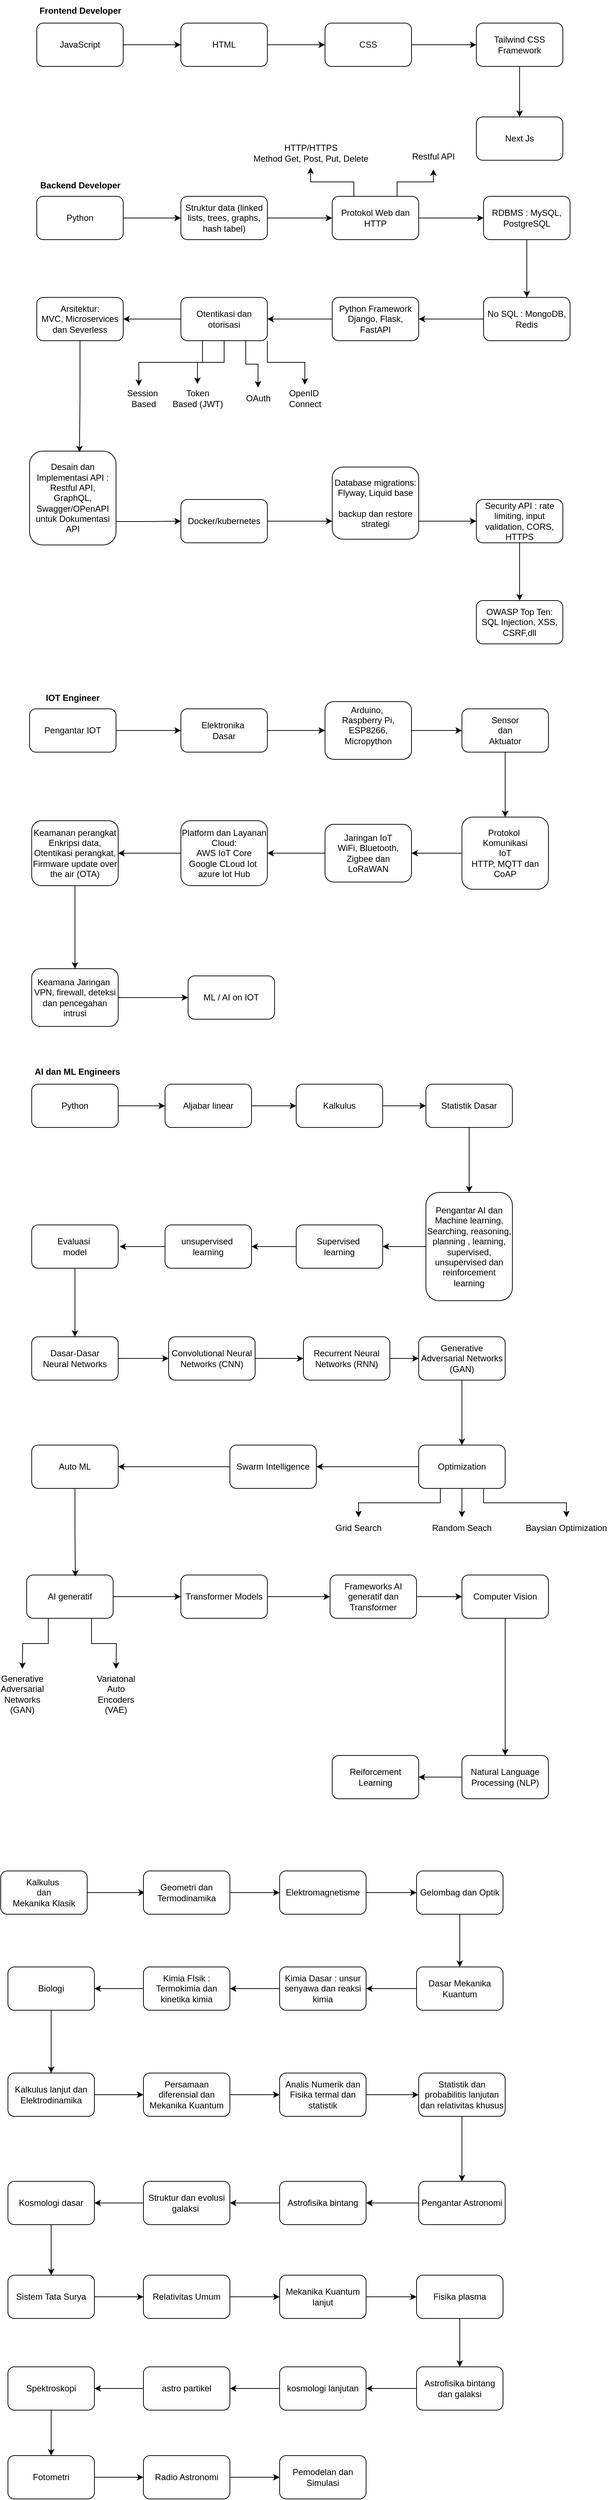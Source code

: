 <mxfile version="24.5.5" type="github">
  <diagram name="Halaman-1" id="5yhhbMqd3RVReaOzjLoG">
    <mxGraphModel dx="1050" dy="605" grid="1" gridSize="10" guides="1" tooltips="1" connect="1" arrows="1" fold="1" page="1" pageScale="1" pageWidth="827" pageHeight="1169" math="0" shadow="0">
      <root>
        <mxCell id="0" />
        <mxCell id="1" parent="0" />
        <mxCell id="Q3ETUlJFQw3He_QPAttz-3" style="edgeStyle=orthogonalEdgeStyle;rounded=0;orthogonalLoop=1;jettySize=auto;html=1;exitX=1;exitY=0.5;exitDx=0;exitDy=0;entryX=0;entryY=0.5;entryDx=0;entryDy=0;" edge="1" parent="1" source="Q3ETUlJFQw3He_QPAttz-1" target="Q3ETUlJFQw3He_QPAttz-2">
          <mxGeometry relative="1" as="geometry" />
        </mxCell>
        <mxCell id="Q3ETUlJFQw3He_QPAttz-1" value="JavaScript" style="rounded=1;whiteSpace=wrap;html=1;" vertex="1" parent="1">
          <mxGeometry x="70" y="200" width="120" height="60" as="geometry" />
        </mxCell>
        <mxCell id="Q3ETUlJFQw3He_QPAttz-5" style="edgeStyle=orthogonalEdgeStyle;rounded=0;orthogonalLoop=1;jettySize=auto;html=1;exitX=1;exitY=0.5;exitDx=0;exitDy=0;entryX=0;entryY=0.5;entryDx=0;entryDy=0;" edge="1" parent="1" source="Q3ETUlJFQw3He_QPAttz-2" target="Q3ETUlJFQw3He_QPAttz-4">
          <mxGeometry relative="1" as="geometry" />
        </mxCell>
        <mxCell id="Q3ETUlJFQw3He_QPAttz-2" value="HTML" style="rounded=1;whiteSpace=wrap;html=1;" vertex="1" parent="1">
          <mxGeometry x="270" y="200" width="120" height="60" as="geometry" />
        </mxCell>
        <mxCell id="Q3ETUlJFQw3He_QPAttz-7" style="edgeStyle=orthogonalEdgeStyle;rounded=0;orthogonalLoop=1;jettySize=auto;html=1;exitX=1;exitY=0.5;exitDx=0;exitDy=0;entryX=0;entryY=0.5;entryDx=0;entryDy=0;" edge="1" parent="1" source="Q3ETUlJFQw3He_QPAttz-4" target="Q3ETUlJFQw3He_QPAttz-6">
          <mxGeometry relative="1" as="geometry" />
        </mxCell>
        <mxCell id="Q3ETUlJFQw3He_QPAttz-4" value="CSS" style="rounded=1;whiteSpace=wrap;html=1;" vertex="1" parent="1">
          <mxGeometry x="470" y="200" width="120" height="60" as="geometry" />
        </mxCell>
        <mxCell id="Q3ETUlJFQw3He_QPAttz-9" style="edgeStyle=orthogonalEdgeStyle;rounded=0;orthogonalLoop=1;jettySize=auto;html=1;exitX=0.5;exitY=1;exitDx=0;exitDy=0;entryX=0.5;entryY=0;entryDx=0;entryDy=0;" edge="1" parent="1" source="Q3ETUlJFQw3He_QPAttz-6" target="Q3ETUlJFQw3He_QPAttz-8">
          <mxGeometry relative="1" as="geometry" />
        </mxCell>
        <mxCell id="Q3ETUlJFQw3He_QPAttz-6" value="Tailwind CSS Framework" style="rounded=1;whiteSpace=wrap;html=1;" vertex="1" parent="1">
          <mxGeometry x="680" y="200" width="120" height="60" as="geometry" />
        </mxCell>
        <mxCell id="Q3ETUlJFQw3He_QPAttz-8" value="Next Js" style="rounded=1;whiteSpace=wrap;html=1;" vertex="1" parent="1">
          <mxGeometry x="680" y="330" width="120" height="60" as="geometry" />
        </mxCell>
        <mxCell id="Q3ETUlJFQw3He_QPAttz-10" value="&lt;b&gt;Frontend Developer&lt;/b&gt;" style="text;html=1;align=center;verticalAlign=middle;resizable=0;points=[];autosize=1;strokeColor=none;fillColor=none;" vertex="1" parent="1">
          <mxGeometry x="60" y="168" width="140" height="30" as="geometry" />
        </mxCell>
        <mxCell id="Q3ETUlJFQw3He_QPAttz-13" style="edgeStyle=orthogonalEdgeStyle;rounded=0;orthogonalLoop=1;jettySize=auto;html=1;exitX=1;exitY=0.5;exitDx=0;exitDy=0;entryX=0;entryY=0.5;entryDx=0;entryDy=0;" edge="1" parent="1" source="Q3ETUlJFQw3He_QPAttz-11" target="Q3ETUlJFQw3He_QPAttz-12">
          <mxGeometry relative="1" as="geometry" />
        </mxCell>
        <mxCell id="Q3ETUlJFQw3He_QPAttz-11" value="Python" style="rounded=1;whiteSpace=wrap;html=1;" vertex="1" parent="1">
          <mxGeometry x="70" y="440" width="120" height="60" as="geometry" />
        </mxCell>
        <mxCell id="Q3ETUlJFQw3He_QPAttz-15" style="edgeStyle=orthogonalEdgeStyle;rounded=0;orthogonalLoop=1;jettySize=auto;html=1;exitX=1;exitY=0.5;exitDx=0;exitDy=0;entryX=0;entryY=0.5;entryDx=0;entryDy=0;" edge="1" parent="1" source="Q3ETUlJFQw3He_QPAttz-12" target="Q3ETUlJFQw3He_QPAttz-14">
          <mxGeometry relative="1" as="geometry" />
        </mxCell>
        <mxCell id="Q3ETUlJFQw3He_QPAttz-12" value="Struktur data (linked lists, trees, graphs, hash tabel)" style="rounded=1;whiteSpace=wrap;html=1;" vertex="1" parent="1">
          <mxGeometry x="270" y="440" width="120" height="60" as="geometry" />
        </mxCell>
        <mxCell id="Q3ETUlJFQw3He_QPAttz-18" style="edgeStyle=orthogonalEdgeStyle;rounded=0;orthogonalLoop=1;jettySize=auto;html=1;exitX=0.25;exitY=0;exitDx=0;exitDy=0;" edge="1" parent="1" source="Q3ETUlJFQw3He_QPAttz-14" target="Q3ETUlJFQw3He_QPAttz-16">
          <mxGeometry relative="1" as="geometry" />
        </mxCell>
        <mxCell id="Q3ETUlJFQw3He_QPAttz-21" style="edgeStyle=orthogonalEdgeStyle;rounded=0;orthogonalLoop=1;jettySize=auto;html=1;exitX=1;exitY=0.5;exitDx=0;exitDy=0;entryX=0;entryY=0.5;entryDx=0;entryDy=0;" edge="1" parent="1" source="Q3ETUlJFQw3He_QPAttz-14" target="Q3ETUlJFQw3He_QPAttz-20">
          <mxGeometry relative="1" as="geometry" />
        </mxCell>
        <mxCell id="Q3ETUlJFQw3He_QPAttz-14" value="Protokol Web dan HTTP" style="rounded=1;whiteSpace=wrap;html=1;" vertex="1" parent="1">
          <mxGeometry x="480" y="440" width="120" height="60" as="geometry" />
        </mxCell>
        <mxCell id="Q3ETUlJFQw3He_QPAttz-16" value="HTTP/HTTPS&lt;div&gt;Method Get, Post, Put, Delete&lt;/div&gt;" style="text;html=1;align=center;verticalAlign=middle;resizable=0;points=[];autosize=1;strokeColor=none;fillColor=none;" vertex="1" parent="1">
          <mxGeometry x="360" y="360" width="180" height="40" as="geometry" />
        </mxCell>
        <mxCell id="Q3ETUlJFQw3He_QPAttz-17" value="Restful API" style="text;html=1;align=center;verticalAlign=middle;resizable=0;points=[];autosize=1;strokeColor=none;fillColor=none;" vertex="1" parent="1">
          <mxGeometry x="580" y="370" width="80" height="30" as="geometry" />
        </mxCell>
        <mxCell id="Q3ETUlJFQw3He_QPAttz-19" style="edgeStyle=orthogonalEdgeStyle;rounded=0;orthogonalLoop=1;jettySize=auto;html=1;exitX=0.75;exitY=0;exitDx=0;exitDy=0;entryX=0.505;entryY=1.087;entryDx=0;entryDy=0;entryPerimeter=0;" edge="1" parent="1" source="Q3ETUlJFQw3He_QPAttz-14" target="Q3ETUlJFQw3He_QPAttz-17">
          <mxGeometry relative="1" as="geometry" />
        </mxCell>
        <mxCell id="Q3ETUlJFQw3He_QPAttz-23" style="edgeStyle=orthogonalEdgeStyle;rounded=0;orthogonalLoop=1;jettySize=auto;html=1;exitX=0.5;exitY=1;exitDx=0;exitDy=0;entryX=0.5;entryY=0;entryDx=0;entryDy=0;" edge="1" parent="1" source="Q3ETUlJFQw3He_QPAttz-20" target="Q3ETUlJFQw3He_QPAttz-22">
          <mxGeometry relative="1" as="geometry" />
        </mxCell>
        <mxCell id="Q3ETUlJFQw3He_QPAttz-20" value="RDBMS : MySQL,&lt;div&gt;PostgreSQL&lt;/div&gt;" style="rounded=1;whiteSpace=wrap;html=1;" vertex="1" parent="1">
          <mxGeometry x="690" y="440" width="120" height="60" as="geometry" />
        </mxCell>
        <mxCell id="Q3ETUlJFQw3He_QPAttz-25" style="edgeStyle=orthogonalEdgeStyle;rounded=0;orthogonalLoop=1;jettySize=auto;html=1;exitX=0;exitY=0.5;exitDx=0;exitDy=0;entryX=1;entryY=0.5;entryDx=0;entryDy=0;" edge="1" parent="1" source="Q3ETUlJFQw3He_QPAttz-22" target="Q3ETUlJFQw3He_QPAttz-24">
          <mxGeometry relative="1" as="geometry" />
        </mxCell>
        <mxCell id="Q3ETUlJFQw3He_QPAttz-22" value="No SQL : MongoDB, Redis" style="rounded=1;whiteSpace=wrap;html=1;" vertex="1" parent="1">
          <mxGeometry x="690" y="580" width="120" height="60" as="geometry" />
        </mxCell>
        <mxCell id="Q3ETUlJFQw3He_QPAttz-27" style="edgeStyle=orthogonalEdgeStyle;rounded=0;orthogonalLoop=1;jettySize=auto;html=1;exitX=0;exitY=0.5;exitDx=0;exitDy=0;entryX=1;entryY=0.5;entryDx=0;entryDy=0;" edge="1" parent="1" source="Q3ETUlJFQw3He_QPAttz-24" target="Q3ETUlJFQw3He_QPAttz-26">
          <mxGeometry relative="1" as="geometry" />
        </mxCell>
        <mxCell id="Q3ETUlJFQw3He_QPAttz-24" value="Python Framework&lt;div&gt;Django, Flask, FastAPI&lt;/div&gt;" style="rounded=1;whiteSpace=wrap;html=1;" vertex="1" parent="1">
          <mxGeometry x="480" y="580" width="120" height="60" as="geometry" />
        </mxCell>
        <mxCell id="Q3ETUlJFQw3He_QPAttz-33" style="edgeStyle=orthogonalEdgeStyle;rounded=0;orthogonalLoop=1;jettySize=auto;html=1;exitX=0.5;exitY=1;exitDx=0;exitDy=0;" edge="1" parent="1" source="Q3ETUlJFQw3He_QPAttz-26" target="Q3ETUlJFQw3He_QPAttz-29">
          <mxGeometry relative="1" as="geometry" />
        </mxCell>
        <mxCell id="Q3ETUlJFQw3He_QPAttz-34" style="edgeStyle=orthogonalEdgeStyle;rounded=0;orthogonalLoop=1;jettySize=auto;html=1;exitX=0.75;exitY=1;exitDx=0;exitDy=0;" edge="1" parent="1" source="Q3ETUlJFQw3He_QPAttz-26" target="Q3ETUlJFQw3He_QPAttz-30">
          <mxGeometry relative="1" as="geometry" />
        </mxCell>
        <mxCell id="Q3ETUlJFQw3He_QPAttz-38" style="edgeStyle=orthogonalEdgeStyle;rounded=0;orthogonalLoop=1;jettySize=auto;html=1;exitX=0;exitY=0.5;exitDx=0;exitDy=0;" edge="1" parent="1" source="Q3ETUlJFQw3He_QPAttz-26" target="Q3ETUlJFQw3He_QPAttz-37">
          <mxGeometry relative="1" as="geometry" />
        </mxCell>
        <mxCell id="Q3ETUlJFQw3He_QPAttz-26" value="Otentikasi dan otorisasi" style="rounded=1;whiteSpace=wrap;html=1;" vertex="1" parent="1">
          <mxGeometry x="270" y="580" width="120" height="60" as="geometry" />
        </mxCell>
        <mxCell id="Q3ETUlJFQw3He_QPAttz-28" value="Session&amp;nbsp;&lt;div&gt;Based&lt;/div&gt;" style="text;html=1;align=center;verticalAlign=middle;resizable=0;points=[];autosize=1;strokeColor=none;fillColor=none;" vertex="1" parent="1">
          <mxGeometry x="183" y="700" width="70" height="40" as="geometry" />
        </mxCell>
        <mxCell id="Q3ETUlJFQw3He_QPAttz-29" value="Token&lt;div&gt;Based (JWT)&lt;/div&gt;" style="text;html=1;align=center;verticalAlign=middle;resizable=0;points=[];autosize=1;strokeColor=none;fillColor=none;" vertex="1" parent="1">
          <mxGeometry x="248" y="700" width="90" height="40" as="geometry" />
        </mxCell>
        <mxCell id="Q3ETUlJFQw3He_QPAttz-30" value="OAuth" style="text;html=1;align=center;verticalAlign=middle;resizable=0;points=[];autosize=1;strokeColor=none;fillColor=none;" vertex="1" parent="1">
          <mxGeometry x="347" y="705" width="60" height="30" as="geometry" />
        </mxCell>
        <mxCell id="Q3ETUlJFQw3He_QPAttz-31" value="OpenID&amp;nbsp;&lt;div&gt;Connect&lt;/div&gt;" style="text;html=1;align=center;verticalAlign=middle;resizable=0;points=[];autosize=1;strokeColor=none;fillColor=none;" vertex="1" parent="1">
          <mxGeometry x="407" y="700" width="70" height="40" as="geometry" />
        </mxCell>
        <mxCell id="Q3ETUlJFQw3He_QPAttz-32" style="edgeStyle=orthogonalEdgeStyle;rounded=0;orthogonalLoop=1;jettySize=auto;html=1;exitX=0.25;exitY=1;exitDx=0;exitDy=0;entryX=0.409;entryY=0.065;entryDx=0;entryDy=0;entryPerimeter=0;" edge="1" parent="1" source="Q3ETUlJFQw3He_QPAttz-26" target="Q3ETUlJFQw3He_QPAttz-28">
          <mxGeometry relative="1" as="geometry" />
        </mxCell>
        <mxCell id="Q3ETUlJFQw3He_QPAttz-36" style="edgeStyle=orthogonalEdgeStyle;rounded=0;orthogonalLoop=1;jettySize=auto;html=1;exitX=1;exitY=1;exitDx=0;exitDy=0;entryX=0.5;entryY=0.025;entryDx=0;entryDy=0;entryPerimeter=0;" edge="1" parent="1" source="Q3ETUlJFQw3He_QPAttz-26" target="Q3ETUlJFQw3He_QPAttz-31">
          <mxGeometry relative="1" as="geometry" />
        </mxCell>
        <mxCell id="Q3ETUlJFQw3He_QPAttz-37" value="Arsitektur:&lt;div&gt;MVC, Microservices dan Severless&lt;/div&gt;" style="rounded=1;whiteSpace=wrap;html=1;" vertex="1" parent="1">
          <mxGeometry x="70" y="580" width="120" height="60" as="geometry" />
        </mxCell>
        <mxCell id="Q3ETUlJFQw3He_QPAttz-39" value="&lt;b&gt;Backend Developer&lt;/b&gt;" style="text;html=1;align=center;verticalAlign=middle;resizable=0;points=[];autosize=1;strokeColor=none;fillColor=none;" vertex="1" parent="1">
          <mxGeometry x="65" y="410" width="130" height="30" as="geometry" />
        </mxCell>
        <mxCell id="Q3ETUlJFQw3He_QPAttz-44" style="edgeStyle=orthogonalEdgeStyle;rounded=0;orthogonalLoop=1;jettySize=auto;html=1;exitX=1;exitY=0.75;exitDx=0;exitDy=0;entryX=0;entryY=0.5;entryDx=0;entryDy=0;" edge="1" parent="1" source="Q3ETUlJFQw3He_QPAttz-41" target="Q3ETUlJFQw3He_QPAttz-42">
          <mxGeometry relative="1" as="geometry" />
        </mxCell>
        <mxCell id="Q3ETUlJFQw3He_QPAttz-41" value="Desain dan Implementasi API : Restful API, GraphQL, Swagger/OPenAPI untuk Dokumentasi API" style="rounded=1;whiteSpace=wrap;html=1;" vertex="1" parent="1">
          <mxGeometry x="60" y="793" width="120" height="130" as="geometry" />
        </mxCell>
        <mxCell id="Q3ETUlJFQw3He_QPAttz-47" style="edgeStyle=orthogonalEdgeStyle;rounded=0;orthogonalLoop=1;jettySize=auto;html=1;exitX=1;exitY=0.5;exitDx=0;exitDy=0;entryX=0;entryY=0.75;entryDx=0;entryDy=0;" edge="1" parent="1" source="Q3ETUlJFQw3He_QPAttz-42" target="Q3ETUlJFQw3He_QPAttz-46">
          <mxGeometry relative="1" as="geometry" />
        </mxCell>
        <mxCell id="Q3ETUlJFQw3He_QPAttz-42" value="Docker/kubernetes" style="rounded=1;whiteSpace=wrap;html=1;" vertex="1" parent="1">
          <mxGeometry x="270" y="860" width="120" height="60" as="geometry" />
        </mxCell>
        <mxCell id="Q3ETUlJFQw3He_QPAttz-45" style="edgeStyle=orthogonalEdgeStyle;rounded=0;orthogonalLoop=1;jettySize=auto;html=1;exitX=0.5;exitY=1;exitDx=0;exitDy=0;entryX=0.577;entryY=0.012;entryDx=0;entryDy=0;entryPerimeter=0;" edge="1" parent="1" source="Q3ETUlJFQw3He_QPAttz-37" target="Q3ETUlJFQw3He_QPAttz-41">
          <mxGeometry relative="1" as="geometry" />
        </mxCell>
        <mxCell id="Q3ETUlJFQw3He_QPAttz-49" style="edgeStyle=orthogonalEdgeStyle;rounded=0;orthogonalLoop=1;jettySize=auto;html=1;exitX=1;exitY=0.75;exitDx=0;exitDy=0;entryX=0;entryY=0.5;entryDx=0;entryDy=0;" edge="1" parent="1" source="Q3ETUlJFQw3He_QPAttz-46" target="Q3ETUlJFQw3He_QPAttz-48">
          <mxGeometry relative="1" as="geometry" />
        </mxCell>
        <mxCell id="Q3ETUlJFQw3He_QPAttz-46" value="Database migrations: Flyway, Liquid base&lt;div&gt;&lt;br&gt;&lt;/div&gt;&lt;div&gt;backup dan restore strategi&lt;/div&gt;" style="rounded=1;whiteSpace=wrap;html=1;" vertex="1" parent="1">
          <mxGeometry x="480" y="815" width="120" height="100" as="geometry" />
        </mxCell>
        <mxCell id="Q3ETUlJFQw3He_QPAttz-51" style="edgeStyle=orthogonalEdgeStyle;rounded=0;orthogonalLoop=1;jettySize=auto;html=1;exitX=0.5;exitY=1;exitDx=0;exitDy=0;" edge="1" parent="1" source="Q3ETUlJFQw3He_QPAttz-48" target="Q3ETUlJFQw3He_QPAttz-50">
          <mxGeometry relative="1" as="geometry" />
        </mxCell>
        <mxCell id="Q3ETUlJFQw3He_QPAttz-48" value="Security API : rate limiting, input validation, CORS, HTTPS" style="rounded=1;whiteSpace=wrap;html=1;" vertex="1" parent="1">
          <mxGeometry x="680" y="860" width="120" height="60" as="geometry" />
        </mxCell>
        <mxCell id="Q3ETUlJFQw3He_QPAttz-50" value="OWASP Top Ten: SQL Injection, XSS, CSRF,dll" style="rounded=1;whiteSpace=wrap;html=1;" vertex="1" parent="1">
          <mxGeometry x="680" y="1000" width="120" height="60" as="geometry" />
        </mxCell>
        <mxCell id="Q3ETUlJFQw3He_QPAttz-56" style="edgeStyle=orthogonalEdgeStyle;rounded=0;orthogonalLoop=1;jettySize=auto;html=1;exitX=1;exitY=0.5;exitDx=0;exitDy=0;" edge="1" parent="1" source="Q3ETUlJFQw3He_QPAttz-52" target="Q3ETUlJFQw3He_QPAttz-55">
          <mxGeometry relative="1" as="geometry" />
        </mxCell>
        <mxCell id="Q3ETUlJFQw3He_QPAttz-52" value="Pengantar IOT" style="rounded=1;whiteSpace=wrap;html=1;" vertex="1" parent="1">
          <mxGeometry x="60" y="1150" width="120" height="60" as="geometry" />
        </mxCell>
        <mxCell id="Q3ETUlJFQw3He_QPAttz-53" value="&lt;b&gt;IOT Engineer&lt;/b&gt;" style="text;html=1;align=center;verticalAlign=middle;whiteSpace=wrap;rounded=0;" vertex="1" parent="1">
          <mxGeometry x="60" y="1120" width="120" height="30" as="geometry" />
        </mxCell>
        <mxCell id="Q3ETUlJFQw3He_QPAttz-58" style="edgeStyle=orthogonalEdgeStyle;rounded=0;orthogonalLoop=1;jettySize=auto;html=1;exitX=1;exitY=0.5;exitDx=0;exitDy=0;entryX=0;entryY=0.5;entryDx=0;entryDy=0;" edge="1" parent="1" source="Q3ETUlJFQw3He_QPAttz-55" target="Q3ETUlJFQw3He_QPAttz-57">
          <mxGeometry relative="1" as="geometry" />
        </mxCell>
        <mxCell id="Q3ETUlJFQw3He_QPAttz-55" value="Elektronika&amp;nbsp;&lt;div&gt;Dasar&lt;/div&gt;" style="rounded=1;whiteSpace=wrap;html=1;" vertex="1" parent="1">
          <mxGeometry x="270" y="1150" width="120" height="60" as="geometry" />
        </mxCell>
        <mxCell id="Q3ETUlJFQw3He_QPAttz-60" style="edgeStyle=orthogonalEdgeStyle;rounded=0;orthogonalLoop=1;jettySize=auto;html=1;exitX=1;exitY=0.5;exitDx=0;exitDy=0;entryX=0;entryY=0.5;entryDx=0;entryDy=0;" edge="1" parent="1" source="Q3ETUlJFQw3He_QPAttz-57" target="Q3ETUlJFQw3He_QPAttz-59">
          <mxGeometry relative="1" as="geometry" />
        </mxCell>
        <mxCell id="Q3ETUlJFQw3He_QPAttz-57" value="Arduino,&amp;nbsp;&lt;div&gt;Raspberry Pi,&lt;/div&gt;&lt;div&gt;ESP8266,&lt;br&gt;Micropython&lt;br&gt;&lt;div&gt;&lt;br&gt;&lt;/div&gt;&lt;/div&gt;" style="rounded=1;whiteSpace=wrap;html=1;" vertex="1" parent="1">
          <mxGeometry x="470" y="1140" width="120" height="80" as="geometry" />
        </mxCell>
        <mxCell id="Q3ETUlJFQw3He_QPAttz-64" style="edgeStyle=orthogonalEdgeStyle;rounded=0;orthogonalLoop=1;jettySize=auto;html=1;exitX=0.5;exitY=1;exitDx=0;exitDy=0;entryX=0.5;entryY=0;entryDx=0;entryDy=0;" edge="1" parent="1" source="Q3ETUlJFQw3He_QPAttz-59" target="Q3ETUlJFQw3He_QPAttz-61">
          <mxGeometry relative="1" as="geometry" />
        </mxCell>
        <mxCell id="Q3ETUlJFQw3He_QPAttz-59" value="Sensor&lt;div&gt;dan&lt;/div&gt;&lt;div&gt;Aktuator&lt;/div&gt;" style="rounded=1;whiteSpace=wrap;html=1;" vertex="1" parent="1">
          <mxGeometry x="660" y="1150" width="120" height="60" as="geometry" />
        </mxCell>
        <mxCell id="Q3ETUlJFQw3He_QPAttz-63" style="edgeStyle=orthogonalEdgeStyle;rounded=0;orthogonalLoop=1;jettySize=auto;html=1;exitX=0;exitY=0.5;exitDx=0;exitDy=0;entryX=1;entryY=0.5;entryDx=0;entryDy=0;" edge="1" parent="1" source="Q3ETUlJFQw3He_QPAttz-61" target="Q3ETUlJFQw3He_QPAttz-62">
          <mxGeometry relative="1" as="geometry" />
        </mxCell>
        <mxCell id="Q3ETUlJFQw3He_QPAttz-61" value="Protokol&amp;nbsp;&lt;div&gt;Komunikasi&lt;div&gt;IoT&lt;/div&gt;&lt;/div&gt;&lt;div&gt;HTTP, MQTT dan CoAP&lt;/div&gt;" style="rounded=1;whiteSpace=wrap;html=1;" vertex="1" parent="1">
          <mxGeometry x="660" y="1300" width="120" height="100" as="geometry" />
        </mxCell>
        <mxCell id="Q3ETUlJFQw3He_QPAttz-66" style="edgeStyle=orthogonalEdgeStyle;rounded=0;orthogonalLoop=1;jettySize=auto;html=1;exitX=0;exitY=0.5;exitDx=0;exitDy=0;entryX=1;entryY=0.5;entryDx=0;entryDy=0;" edge="1" parent="1" source="Q3ETUlJFQw3He_QPAttz-62" target="Q3ETUlJFQw3He_QPAttz-65">
          <mxGeometry relative="1" as="geometry" />
        </mxCell>
        <mxCell id="Q3ETUlJFQw3He_QPAttz-62" value="Jaringan IoT&lt;div&gt;WiFi, Bluetooth, Zigbee dan LoRaWAN&lt;/div&gt;" style="rounded=1;whiteSpace=wrap;html=1;" vertex="1" parent="1">
          <mxGeometry x="470" y="1310" width="120" height="80" as="geometry" />
        </mxCell>
        <mxCell id="Q3ETUlJFQw3He_QPAttz-68" style="edgeStyle=orthogonalEdgeStyle;rounded=0;orthogonalLoop=1;jettySize=auto;html=1;exitX=0;exitY=0.5;exitDx=0;exitDy=0;entryX=1;entryY=0.5;entryDx=0;entryDy=0;" edge="1" parent="1" source="Q3ETUlJFQw3He_QPAttz-65" target="Q3ETUlJFQw3He_QPAttz-67">
          <mxGeometry relative="1" as="geometry" />
        </mxCell>
        <mxCell id="Q3ETUlJFQw3He_QPAttz-65" value="Platform dan Layanan Cloud:&lt;div&gt;AWS IoT Core&lt;/div&gt;&lt;div&gt;Google CLoud Iot&amp;nbsp;&lt;/div&gt;&lt;div&gt;azure Iot Hub&lt;/div&gt;" style="rounded=1;whiteSpace=wrap;html=1;" vertex="1" parent="1">
          <mxGeometry x="270" y="1305" width="120" height="90" as="geometry" />
        </mxCell>
        <mxCell id="Q3ETUlJFQw3He_QPAttz-70" style="edgeStyle=orthogonalEdgeStyle;rounded=0;orthogonalLoop=1;jettySize=auto;html=1;exitX=0.5;exitY=1;exitDx=0;exitDy=0;entryX=0.5;entryY=0;entryDx=0;entryDy=0;" edge="1" parent="1" source="Q3ETUlJFQw3He_QPAttz-67" target="Q3ETUlJFQw3He_QPAttz-69">
          <mxGeometry relative="1" as="geometry" />
        </mxCell>
        <mxCell id="Q3ETUlJFQw3He_QPAttz-67" value="Keamanan perangkat&lt;div&gt;Enkripsi data,&lt;/div&gt;&lt;div&gt;Otentikasi perangkat,&lt;/div&gt;&lt;div&gt;Firmware update over the air (OTA)&lt;/div&gt;" style="rounded=1;whiteSpace=wrap;html=1;" vertex="1" parent="1">
          <mxGeometry x="63" y="1305" width="120" height="90" as="geometry" />
        </mxCell>
        <mxCell id="Q3ETUlJFQw3He_QPAttz-72" style="edgeStyle=orthogonalEdgeStyle;rounded=0;orthogonalLoop=1;jettySize=auto;html=1;exitX=1;exitY=0.5;exitDx=0;exitDy=0;entryX=0;entryY=0.5;entryDx=0;entryDy=0;" edge="1" parent="1" source="Q3ETUlJFQw3He_QPAttz-69" target="Q3ETUlJFQw3He_QPAttz-71">
          <mxGeometry relative="1" as="geometry" />
        </mxCell>
        <mxCell id="Q3ETUlJFQw3He_QPAttz-69" value="Keamana Jaringan&amp;nbsp;&lt;div&gt;VPN, firewall, deteksi dan pencegahan intrusi&lt;/div&gt;" style="rounded=1;whiteSpace=wrap;html=1;" vertex="1" parent="1">
          <mxGeometry x="63" y="1510" width="120" height="80" as="geometry" />
        </mxCell>
        <mxCell id="Q3ETUlJFQw3He_QPAttz-71" value="ML / AI on IOT" style="rounded=1;whiteSpace=wrap;html=1;" vertex="1" parent="1">
          <mxGeometry x="280" y="1520" width="120" height="60" as="geometry" />
        </mxCell>
        <mxCell id="Q3ETUlJFQw3He_QPAttz-77" style="edgeStyle=orthogonalEdgeStyle;rounded=0;orthogonalLoop=1;jettySize=auto;html=1;exitX=1;exitY=0.5;exitDx=0;exitDy=0;entryX=0;entryY=0.5;entryDx=0;entryDy=0;" edge="1" parent="1" source="Q3ETUlJFQw3He_QPAttz-73" target="Q3ETUlJFQw3He_QPAttz-74">
          <mxGeometry relative="1" as="geometry" />
        </mxCell>
        <mxCell id="Q3ETUlJFQw3He_QPAttz-73" value="Python" style="rounded=1;whiteSpace=wrap;html=1;" vertex="1" parent="1">
          <mxGeometry x="63" y="1670" width="120" height="60" as="geometry" />
        </mxCell>
        <mxCell id="Q3ETUlJFQw3He_QPAttz-78" style="edgeStyle=orthogonalEdgeStyle;rounded=0;orthogonalLoop=1;jettySize=auto;html=1;exitX=1;exitY=0.5;exitDx=0;exitDy=0;entryX=0;entryY=0.5;entryDx=0;entryDy=0;" edge="1" parent="1" source="Q3ETUlJFQw3He_QPAttz-74" target="Q3ETUlJFQw3He_QPAttz-75">
          <mxGeometry relative="1" as="geometry" />
        </mxCell>
        <mxCell id="Q3ETUlJFQw3He_QPAttz-74" value="Aljabar linear" style="rounded=1;whiteSpace=wrap;html=1;" vertex="1" parent="1">
          <mxGeometry x="248" y="1670" width="120" height="60" as="geometry" />
        </mxCell>
        <mxCell id="Q3ETUlJFQw3He_QPAttz-79" style="edgeStyle=orthogonalEdgeStyle;rounded=0;orthogonalLoop=1;jettySize=auto;html=1;exitX=1;exitY=0.5;exitDx=0;exitDy=0;entryX=0;entryY=0.5;entryDx=0;entryDy=0;" edge="1" parent="1" source="Q3ETUlJFQw3He_QPAttz-75" target="Q3ETUlJFQw3He_QPAttz-76">
          <mxGeometry relative="1" as="geometry" />
        </mxCell>
        <mxCell id="Q3ETUlJFQw3He_QPAttz-75" value="Kalkulus" style="rounded=1;whiteSpace=wrap;html=1;" vertex="1" parent="1">
          <mxGeometry x="430" y="1670" width="120" height="60" as="geometry" />
        </mxCell>
        <mxCell id="Q3ETUlJFQw3He_QPAttz-84" style="edgeStyle=orthogonalEdgeStyle;rounded=0;orthogonalLoop=1;jettySize=auto;html=1;exitX=0.5;exitY=1;exitDx=0;exitDy=0;entryX=0.5;entryY=0;entryDx=0;entryDy=0;" edge="1" parent="1" source="Q3ETUlJFQw3He_QPAttz-76" target="Q3ETUlJFQw3He_QPAttz-80">
          <mxGeometry relative="1" as="geometry" />
        </mxCell>
        <mxCell id="Q3ETUlJFQw3He_QPAttz-76" value="Statistik Dasar" style="rounded=1;whiteSpace=wrap;html=1;" vertex="1" parent="1">
          <mxGeometry x="610" y="1670" width="120" height="60" as="geometry" />
        </mxCell>
        <mxCell id="Q3ETUlJFQw3He_QPAttz-85" style="edgeStyle=orthogonalEdgeStyle;rounded=0;orthogonalLoop=1;jettySize=auto;html=1;exitX=0;exitY=0.5;exitDx=0;exitDy=0;entryX=1;entryY=0.5;entryDx=0;entryDy=0;" edge="1" parent="1" source="Q3ETUlJFQw3He_QPAttz-80" target="Q3ETUlJFQw3He_QPAttz-81">
          <mxGeometry relative="1" as="geometry" />
        </mxCell>
        <mxCell id="Q3ETUlJFQw3He_QPAttz-80" value="Pengantar AI dan Machine learning, Searching, reasoning, planning , learning, supervised, unsupervised dan reinforcement learning" style="rounded=1;whiteSpace=wrap;html=1;" vertex="1" parent="1">
          <mxGeometry x="610" y="1820" width="120" height="150" as="geometry" />
        </mxCell>
        <mxCell id="Q3ETUlJFQw3He_QPAttz-86" style="edgeStyle=orthogonalEdgeStyle;rounded=0;orthogonalLoop=1;jettySize=auto;html=1;exitX=0;exitY=0.5;exitDx=0;exitDy=0;" edge="1" parent="1" source="Q3ETUlJFQw3He_QPAttz-81" target="Q3ETUlJFQw3He_QPAttz-82">
          <mxGeometry relative="1" as="geometry" />
        </mxCell>
        <mxCell id="Q3ETUlJFQw3He_QPAttz-81" value="Supervised&amp;nbsp;&lt;div&gt;learning&lt;/div&gt;" style="rounded=1;whiteSpace=wrap;html=1;" vertex="1" parent="1">
          <mxGeometry x="430" y="1865" width="120" height="60" as="geometry" />
        </mxCell>
        <mxCell id="Q3ETUlJFQw3He_QPAttz-87" style="edgeStyle=orthogonalEdgeStyle;rounded=0;orthogonalLoop=1;jettySize=auto;html=1;exitX=0;exitY=0.5;exitDx=0;exitDy=0;entryX=1;entryY=0.5;entryDx=0;entryDy=0;" edge="1" parent="1" source="Q3ETUlJFQw3He_QPAttz-82">
          <mxGeometry relative="1" as="geometry">
            <mxPoint x="185" y="1895" as="targetPoint" />
          </mxGeometry>
        </mxCell>
        <mxCell id="Q3ETUlJFQw3He_QPAttz-82" value="unsupervised&amp;nbsp;&lt;div&gt;learning&lt;/div&gt;" style="rounded=1;whiteSpace=wrap;html=1;" vertex="1" parent="1">
          <mxGeometry x="248" y="1865" width="120" height="60" as="geometry" />
        </mxCell>
        <mxCell id="Q3ETUlJFQw3He_QPAttz-98" style="edgeStyle=orthogonalEdgeStyle;rounded=0;orthogonalLoop=1;jettySize=auto;html=1;exitX=0.5;exitY=1;exitDx=0;exitDy=0;entryX=0.5;entryY=0;entryDx=0;entryDy=0;" edge="1" parent="1" source="Q3ETUlJFQw3He_QPAttz-88" target="Q3ETUlJFQw3He_QPAttz-90">
          <mxGeometry relative="1" as="geometry" />
        </mxCell>
        <mxCell id="Q3ETUlJFQw3He_QPAttz-88" value="Evaluasi&amp;nbsp;&lt;div&gt;model&lt;/div&gt;" style="rounded=1;whiteSpace=wrap;html=1;" vertex="1" parent="1">
          <mxGeometry x="63" y="1865" width="120" height="60" as="geometry" />
        </mxCell>
        <mxCell id="Q3ETUlJFQw3He_QPAttz-94" style="edgeStyle=orthogonalEdgeStyle;rounded=0;orthogonalLoop=1;jettySize=auto;html=1;exitX=1;exitY=0.5;exitDx=0;exitDy=0;entryX=0;entryY=0.5;entryDx=0;entryDy=0;" edge="1" parent="1" source="Q3ETUlJFQw3He_QPAttz-90" target="Q3ETUlJFQw3He_QPAttz-91">
          <mxGeometry relative="1" as="geometry" />
        </mxCell>
        <mxCell id="Q3ETUlJFQw3He_QPAttz-90" value="Dasar-Dasar&lt;div&gt;Neural Networks&lt;/div&gt;" style="rounded=1;whiteSpace=wrap;html=1;" vertex="1" parent="1">
          <mxGeometry x="63" y="2020" width="120" height="60" as="geometry" />
        </mxCell>
        <mxCell id="Q3ETUlJFQw3He_QPAttz-95" style="edgeStyle=orthogonalEdgeStyle;rounded=0;orthogonalLoop=1;jettySize=auto;html=1;exitX=1;exitY=0.5;exitDx=0;exitDy=0;" edge="1" parent="1" source="Q3ETUlJFQw3He_QPAttz-91" target="Q3ETUlJFQw3He_QPAttz-92">
          <mxGeometry relative="1" as="geometry" />
        </mxCell>
        <mxCell id="Q3ETUlJFQw3He_QPAttz-91" value="Convolutional Neural Networks (CNN)" style="rounded=1;whiteSpace=wrap;html=1;" vertex="1" parent="1">
          <mxGeometry x="253" y="2020" width="120" height="60" as="geometry" />
        </mxCell>
        <mxCell id="Q3ETUlJFQw3He_QPAttz-99" style="edgeStyle=orthogonalEdgeStyle;rounded=0;orthogonalLoop=1;jettySize=auto;html=1;exitX=1;exitY=0.5;exitDx=0;exitDy=0;entryX=0;entryY=0.5;entryDx=0;entryDy=0;" edge="1" parent="1" source="Q3ETUlJFQw3He_QPAttz-92" target="Q3ETUlJFQw3He_QPAttz-96">
          <mxGeometry relative="1" as="geometry" />
        </mxCell>
        <mxCell id="Q3ETUlJFQw3He_QPAttz-92" value="Recurrent Neural Networks (RNN)" style="rounded=1;whiteSpace=wrap;html=1;" vertex="1" parent="1">
          <mxGeometry x="440" y="2020" width="120" height="60" as="geometry" />
        </mxCell>
        <mxCell id="Q3ETUlJFQw3He_QPAttz-109" style="edgeStyle=orthogonalEdgeStyle;rounded=0;orthogonalLoop=1;jettySize=auto;html=1;exitX=0.5;exitY=1;exitDx=0;exitDy=0;entryX=0.5;entryY=0;entryDx=0;entryDy=0;" edge="1" parent="1" source="Q3ETUlJFQw3He_QPAttz-96" target="Q3ETUlJFQw3He_QPAttz-100">
          <mxGeometry relative="1" as="geometry" />
        </mxCell>
        <mxCell id="Q3ETUlJFQw3He_QPAttz-96" value="Generative Adversarial Networks (GAN)" style="rounded=1;whiteSpace=wrap;html=1;" vertex="1" parent="1">
          <mxGeometry x="600" y="2020" width="120" height="60" as="geometry" />
        </mxCell>
        <mxCell id="Q3ETUlJFQw3He_QPAttz-106" style="edgeStyle=orthogonalEdgeStyle;rounded=0;orthogonalLoop=1;jettySize=auto;html=1;exitX=0.25;exitY=1;exitDx=0;exitDy=0;entryX=0.5;entryY=0;entryDx=0;entryDy=0;" edge="1" parent="1" source="Q3ETUlJFQw3He_QPAttz-100" target="Q3ETUlJFQw3He_QPAttz-101">
          <mxGeometry relative="1" as="geometry" />
        </mxCell>
        <mxCell id="Q3ETUlJFQw3He_QPAttz-107" style="edgeStyle=orthogonalEdgeStyle;rounded=0;orthogonalLoop=1;jettySize=auto;html=1;exitX=0.5;exitY=1;exitDx=0;exitDy=0;entryX=0.5;entryY=0;entryDx=0;entryDy=0;" edge="1" parent="1" source="Q3ETUlJFQw3He_QPAttz-100" target="Q3ETUlJFQw3He_QPAttz-102">
          <mxGeometry relative="1" as="geometry" />
        </mxCell>
        <mxCell id="Q3ETUlJFQw3He_QPAttz-108" style="edgeStyle=orthogonalEdgeStyle;rounded=0;orthogonalLoop=1;jettySize=auto;html=1;exitX=0.75;exitY=1;exitDx=0;exitDy=0;" edge="1" parent="1" source="Q3ETUlJFQw3He_QPAttz-100" target="Q3ETUlJFQw3He_QPAttz-103">
          <mxGeometry relative="1" as="geometry" />
        </mxCell>
        <mxCell id="Q3ETUlJFQw3He_QPAttz-111" style="edgeStyle=orthogonalEdgeStyle;rounded=0;orthogonalLoop=1;jettySize=auto;html=1;exitX=0;exitY=0.5;exitDx=0;exitDy=0;entryX=1;entryY=0.5;entryDx=0;entryDy=0;" edge="1" parent="1" source="Q3ETUlJFQw3He_QPAttz-100" target="Q3ETUlJFQw3He_QPAttz-110">
          <mxGeometry relative="1" as="geometry" />
        </mxCell>
        <mxCell id="Q3ETUlJFQw3He_QPAttz-100" value="Optimization" style="rounded=1;whiteSpace=wrap;html=1;" vertex="1" parent="1">
          <mxGeometry x="600" y="2170" width="120" height="60" as="geometry" />
        </mxCell>
        <mxCell id="Q3ETUlJFQw3He_QPAttz-101" value="Grid Search" style="text;html=1;align=center;verticalAlign=middle;whiteSpace=wrap;rounded=0;" vertex="1" parent="1">
          <mxGeometry x="473" y="2270" width="87" height="30" as="geometry" />
        </mxCell>
        <mxCell id="Q3ETUlJFQw3He_QPAttz-102" value="Random Seach" style="text;html=1;align=center;verticalAlign=middle;whiteSpace=wrap;rounded=0;" vertex="1" parent="1">
          <mxGeometry x="615" y="2270" width="90" height="30" as="geometry" />
        </mxCell>
        <mxCell id="Q3ETUlJFQw3He_QPAttz-103" value="Baysian Optimization" style="text;html=1;align=center;verticalAlign=middle;whiteSpace=wrap;rounded=0;" vertex="1" parent="1">
          <mxGeometry x="740" y="2270" width="130" height="30" as="geometry" />
        </mxCell>
        <mxCell id="Q3ETUlJFQw3He_QPAttz-113" style="edgeStyle=orthogonalEdgeStyle;rounded=0;orthogonalLoop=1;jettySize=auto;html=1;exitX=0;exitY=0.5;exitDx=0;exitDy=0;entryX=1;entryY=0.5;entryDx=0;entryDy=0;" edge="1" parent="1" source="Q3ETUlJFQw3He_QPAttz-110" target="Q3ETUlJFQw3He_QPAttz-112">
          <mxGeometry relative="1" as="geometry" />
        </mxCell>
        <mxCell id="Q3ETUlJFQw3He_QPAttz-110" value="Swarm Intelligence" style="rounded=1;whiteSpace=wrap;html=1;" vertex="1" parent="1">
          <mxGeometry x="338" y="2170" width="120" height="60" as="geometry" />
        </mxCell>
        <mxCell id="Q3ETUlJFQw3He_QPAttz-112" value="Auto ML" style="rounded=1;whiteSpace=wrap;html=1;" vertex="1" parent="1">
          <mxGeometry x="63" y="2170" width="120" height="60" as="geometry" />
        </mxCell>
        <mxCell id="Q3ETUlJFQw3He_QPAttz-117" style="edgeStyle=orthogonalEdgeStyle;rounded=0;orthogonalLoop=1;jettySize=auto;html=1;exitX=0.25;exitY=1;exitDx=0;exitDy=0;" edge="1" parent="1" source="Q3ETUlJFQw3He_QPAttz-114">
          <mxGeometry relative="1" as="geometry">
            <mxPoint x="50" y="2480" as="targetPoint" />
          </mxGeometry>
        </mxCell>
        <mxCell id="Q3ETUlJFQw3He_QPAttz-119" style="edgeStyle=orthogonalEdgeStyle;rounded=0;orthogonalLoop=1;jettySize=auto;html=1;exitX=0.75;exitY=1;exitDx=0;exitDy=0;" edge="1" parent="1" source="Q3ETUlJFQw3He_QPAttz-114">
          <mxGeometry relative="1" as="geometry">
            <mxPoint x="180" y="2480" as="targetPoint" />
          </mxGeometry>
        </mxCell>
        <mxCell id="Q3ETUlJFQw3He_QPAttz-122" style="edgeStyle=orthogonalEdgeStyle;rounded=0;orthogonalLoop=1;jettySize=auto;html=1;exitX=1;exitY=0.5;exitDx=0;exitDy=0;entryX=0;entryY=0.5;entryDx=0;entryDy=0;" edge="1" parent="1" source="Q3ETUlJFQw3He_QPAttz-114" target="Q3ETUlJFQw3He_QPAttz-121">
          <mxGeometry relative="1" as="geometry" />
        </mxCell>
        <mxCell id="Q3ETUlJFQw3He_QPAttz-114" value="AI generatif" style="rounded=1;whiteSpace=wrap;html=1;" vertex="1" parent="1">
          <mxGeometry x="56" y="2350" width="120" height="60" as="geometry" />
        </mxCell>
        <mxCell id="Q3ETUlJFQw3He_QPAttz-115" value="Generative Adversarial Networks (GAN)" style="text;html=1;align=center;verticalAlign=middle;whiteSpace=wrap;rounded=0;" vertex="1" parent="1">
          <mxGeometry x="20" y="2500" width="60" height="30" as="geometry" />
        </mxCell>
        <mxCell id="Q3ETUlJFQw3He_QPAttz-116" value="Variatonal Auto Encoders (VAE)" style="text;html=1;align=center;verticalAlign=middle;whiteSpace=wrap;rounded=0;" vertex="1" parent="1">
          <mxGeometry x="150" y="2500" width="60" height="30" as="geometry" />
        </mxCell>
        <mxCell id="Q3ETUlJFQw3He_QPAttz-120" style="edgeStyle=orthogonalEdgeStyle;rounded=0;orthogonalLoop=1;jettySize=auto;html=1;exitX=0.5;exitY=1;exitDx=0;exitDy=0;entryX=0.563;entryY=0.037;entryDx=0;entryDy=0;entryPerimeter=0;" edge="1" parent="1" source="Q3ETUlJFQw3He_QPAttz-112" target="Q3ETUlJFQw3He_QPAttz-114">
          <mxGeometry relative="1" as="geometry" />
        </mxCell>
        <mxCell id="Q3ETUlJFQw3He_QPAttz-124" style="edgeStyle=orthogonalEdgeStyle;rounded=0;orthogonalLoop=1;jettySize=auto;html=1;exitX=1;exitY=0.5;exitDx=0;exitDy=0;entryX=0;entryY=0.5;entryDx=0;entryDy=0;" edge="1" parent="1" source="Q3ETUlJFQw3He_QPAttz-121" target="Q3ETUlJFQw3He_QPAttz-123">
          <mxGeometry relative="1" as="geometry" />
        </mxCell>
        <mxCell id="Q3ETUlJFQw3He_QPAttz-121" value="Transformer Models" style="rounded=1;whiteSpace=wrap;html=1;" vertex="1" parent="1">
          <mxGeometry x="270" y="2350" width="120" height="60" as="geometry" />
        </mxCell>
        <mxCell id="Q3ETUlJFQw3He_QPAttz-126" style="edgeStyle=orthogonalEdgeStyle;rounded=0;orthogonalLoop=1;jettySize=auto;html=1;exitX=1;exitY=0.5;exitDx=0;exitDy=0;entryX=0;entryY=0.5;entryDx=0;entryDy=0;" edge="1" parent="1" source="Q3ETUlJFQw3He_QPAttz-123" target="Q3ETUlJFQw3He_QPAttz-125">
          <mxGeometry relative="1" as="geometry" />
        </mxCell>
        <mxCell id="Q3ETUlJFQw3He_QPAttz-123" value="Frameworks AI generatif dan Transformer" style="rounded=1;whiteSpace=wrap;html=1;" vertex="1" parent="1">
          <mxGeometry x="477" y="2350" width="120" height="60" as="geometry" />
        </mxCell>
        <mxCell id="Q3ETUlJFQw3He_QPAttz-128" style="edgeStyle=orthogonalEdgeStyle;rounded=0;orthogonalLoop=1;jettySize=auto;html=1;exitX=0.5;exitY=1;exitDx=0;exitDy=0;entryX=0.5;entryY=0;entryDx=0;entryDy=0;" edge="1" parent="1" source="Q3ETUlJFQw3He_QPAttz-125" target="Q3ETUlJFQw3He_QPAttz-127">
          <mxGeometry relative="1" as="geometry" />
        </mxCell>
        <mxCell id="Q3ETUlJFQw3He_QPAttz-125" value="Computer Vision" style="rounded=1;whiteSpace=wrap;html=1;" vertex="1" parent="1">
          <mxGeometry x="660" y="2350" width="120" height="60" as="geometry" />
        </mxCell>
        <mxCell id="Q3ETUlJFQw3He_QPAttz-130" style="edgeStyle=orthogonalEdgeStyle;rounded=0;orthogonalLoop=1;jettySize=auto;html=1;exitX=0;exitY=0.5;exitDx=0;exitDy=0;entryX=1;entryY=0.5;entryDx=0;entryDy=0;" edge="1" parent="1" source="Q3ETUlJFQw3He_QPAttz-127" target="Q3ETUlJFQw3He_QPAttz-129">
          <mxGeometry relative="1" as="geometry" />
        </mxCell>
        <mxCell id="Q3ETUlJFQw3He_QPAttz-127" value="Natural Language Processing (NLP)" style="rounded=1;whiteSpace=wrap;html=1;" vertex="1" parent="1">
          <mxGeometry x="660" y="2600" width="120" height="60" as="geometry" />
        </mxCell>
        <mxCell id="Q3ETUlJFQw3He_QPAttz-129" value="Reiforcement Learning" style="rounded=1;whiteSpace=wrap;html=1;" vertex="1" parent="1">
          <mxGeometry x="480" y="2600" width="120" height="60" as="geometry" />
        </mxCell>
        <mxCell id="Q3ETUlJFQw3He_QPAttz-131" value="&lt;b&gt;AI dan ML Engineers&lt;/b&gt;" style="text;html=1;align=center;verticalAlign=middle;resizable=0;points=[];autosize=1;strokeColor=none;fillColor=none;" vertex="1" parent="1">
          <mxGeometry x="56" y="1638" width="140" height="30" as="geometry" />
        </mxCell>
        <mxCell id="Q3ETUlJFQw3He_QPAttz-134" style="edgeStyle=orthogonalEdgeStyle;rounded=0;orthogonalLoop=1;jettySize=auto;html=1;exitX=1;exitY=0.5;exitDx=0;exitDy=0;" edge="1" parent="1" source="Q3ETUlJFQw3He_QPAttz-132">
          <mxGeometry relative="1" as="geometry">
            <mxPoint x="220" y="2790" as="targetPoint" />
          </mxGeometry>
        </mxCell>
        <mxCell id="Q3ETUlJFQw3He_QPAttz-132" value="Kalkulus&amp;nbsp;&lt;div&gt;dan&lt;/div&gt;&lt;div&gt;Mekanika Klasik&lt;/div&gt;" style="rounded=1;whiteSpace=wrap;html=1;" vertex="1" parent="1">
          <mxGeometry x="20" y="2760" width="120" height="60" as="geometry" />
        </mxCell>
        <mxCell id="Q3ETUlJFQw3He_QPAttz-137" style="edgeStyle=orthogonalEdgeStyle;rounded=0;orthogonalLoop=1;jettySize=auto;html=1;exitX=1;exitY=0.5;exitDx=0;exitDy=0;entryX=0;entryY=0.5;entryDx=0;entryDy=0;" edge="1" parent="1" source="Q3ETUlJFQw3He_QPAttz-135" target="Q3ETUlJFQw3He_QPAttz-136">
          <mxGeometry relative="1" as="geometry" />
        </mxCell>
        <mxCell id="Q3ETUlJFQw3He_QPAttz-135" value="Geometri dan Termodinamika" style="rounded=1;whiteSpace=wrap;html=1;" vertex="1" parent="1">
          <mxGeometry x="218" y="2760" width="120" height="60" as="geometry" />
        </mxCell>
        <mxCell id="Q3ETUlJFQw3He_QPAttz-139" style="edgeStyle=orthogonalEdgeStyle;rounded=0;orthogonalLoop=1;jettySize=auto;html=1;exitX=1;exitY=0.5;exitDx=0;exitDy=0;" edge="1" parent="1" source="Q3ETUlJFQw3He_QPAttz-136" target="Q3ETUlJFQw3He_QPAttz-138">
          <mxGeometry relative="1" as="geometry" />
        </mxCell>
        <mxCell id="Q3ETUlJFQw3He_QPAttz-136" value="Elektromagnetisme" style="rounded=1;whiteSpace=wrap;html=1;" vertex="1" parent="1">
          <mxGeometry x="407" y="2760" width="120" height="60" as="geometry" />
        </mxCell>
        <mxCell id="Q3ETUlJFQw3He_QPAttz-141" style="edgeStyle=orthogonalEdgeStyle;rounded=0;orthogonalLoop=1;jettySize=auto;html=1;exitX=0.5;exitY=1;exitDx=0;exitDy=0;entryX=0.5;entryY=0;entryDx=0;entryDy=0;" edge="1" parent="1" source="Q3ETUlJFQw3He_QPAttz-138" target="Q3ETUlJFQw3He_QPAttz-140">
          <mxGeometry relative="1" as="geometry" />
        </mxCell>
        <mxCell id="Q3ETUlJFQw3He_QPAttz-138" value="Gelombag dan Optik" style="rounded=1;whiteSpace=wrap;html=1;" vertex="1" parent="1">
          <mxGeometry x="597" y="2760" width="120" height="60" as="geometry" />
        </mxCell>
        <mxCell id="Q3ETUlJFQw3He_QPAttz-143" style="edgeStyle=orthogonalEdgeStyle;rounded=0;orthogonalLoop=1;jettySize=auto;html=1;exitX=0;exitY=0.5;exitDx=0;exitDy=0;" edge="1" parent="1" source="Q3ETUlJFQw3He_QPAttz-140" target="Q3ETUlJFQw3He_QPAttz-142">
          <mxGeometry relative="1" as="geometry" />
        </mxCell>
        <mxCell id="Q3ETUlJFQw3He_QPAttz-140" value="Dasar Mekanika Kuantum" style="rounded=1;whiteSpace=wrap;html=1;" vertex="1" parent="1">
          <mxGeometry x="597" y="2893" width="120" height="60" as="geometry" />
        </mxCell>
        <mxCell id="Q3ETUlJFQw3He_QPAttz-145" style="edgeStyle=orthogonalEdgeStyle;rounded=0;orthogonalLoop=1;jettySize=auto;html=1;exitX=0;exitY=0.5;exitDx=0;exitDy=0;" edge="1" parent="1" source="Q3ETUlJFQw3He_QPAttz-142" target="Q3ETUlJFQw3He_QPAttz-144">
          <mxGeometry relative="1" as="geometry" />
        </mxCell>
        <mxCell id="Q3ETUlJFQw3He_QPAttz-142" value="Kimia Dasar : unsur senyawa dan reaksi kimia" style="rounded=1;whiteSpace=wrap;html=1;" vertex="1" parent="1">
          <mxGeometry x="407" y="2893" width="120" height="60" as="geometry" />
        </mxCell>
        <mxCell id="Q3ETUlJFQw3He_QPAttz-147" style="edgeStyle=orthogonalEdgeStyle;rounded=0;orthogonalLoop=1;jettySize=auto;html=1;exitX=0;exitY=0.5;exitDx=0;exitDy=0;" edge="1" parent="1" source="Q3ETUlJFQw3He_QPAttz-144" target="Q3ETUlJFQw3He_QPAttz-146">
          <mxGeometry relative="1" as="geometry" />
        </mxCell>
        <mxCell id="Q3ETUlJFQw3He_QPAttz-144" value="Kimia FIsik : Termokimia dan kinetika kimia" style="rounded=1;whiteSpace=wrap;html=1;" vertex="1" parent="1">
          <mxGeometry x="218" y="2893" width="120" height="60" as="geometry" />
        </mxCell>
        <mxCell id="Q3ETUlJFQw3He_QPAttz-149" style="edgeStyle=orthogonalEdgeStyle;rounded=0;orthogonalLoop=1;jettySize=auto;html=1;exitX=0.5;exitY=1;exitDx=0;exitDy=0;entryX=0.5;entryY=0;entryDx=0;entryDy=0;" edge="1" parent="1" source="Q3ETUlJFQw3He_QPAttz-146" target="Q3ETUlJFQw3He_QPAttz-148">
          <mxGeometry relative="1" as="geometry" />
        </mxCell>
        <mxCell id="Q3ETUlJFQw3He_QPAttz-146" value="Biologi" style="rounded=1;whiteSpace=wrap;html=1;" vertex="1" parent="1">
          <mxGeometry x="30" y="2893" width="120" height="60" as="geometry" />
        </mxCell>
        <mxCell id="Q3ETUlJFQw3He_QPAttz-151" style="edgeStyle=orthogonalEdgeStyle;rounded=0;orthogonalLoop=1;jettySize=auto;html=1;exitX=1;exitY=0.5;exitDx=0;exitDy=0;" edge="1" parent="1" source="Q3ETUlJFQw3He_QPAttz-148" target="Q3ETUlJFQw3He_QPAttz-150">
          <mxGeometry relative="1" as="geometry" />
        </mxCell>
        <mxCell id="Q3ETUlJFQw3He_QPAttz-148" value="Kalkulus lanjut dan Elektrodinamika" style="rounded=1;whiteSpace=wrap;html=1;" vertex="1" parent="1">
          <mxGeometry x="30" y="3040" width="120" height="60" as="geometry" />
        </mxCell>
        <mxCell id="Q3ETUlJFQw3He_QPAttz-153" style="edgeStyle=orthogonalEdgeStyle;rounded=0;orthogonalLoop=1;jettySize=auto;html=1;exitX=1;exitY=0.5;exitDx=0;exitDy=0;entryX=0;entryY=0.5;entryDx=0;entryDy=0;" edge="1" parent="1" source="Q3ETUlJFQw3He_QPAttz-150" target="Q3ETUlJFQw3He_QPAttz-152">
          <mxGeometry relative="1" as="geometry" />
        </mxCell>
        <mxCell id="Q3ETUlJFQw3He_QPAttz-150" value="Persamaan diferensial dan Mekanika Kuantum" style="rounded=1;whiteSpace=wrap;html=1;" vertex="1" parent="1">
          <mxGeometry x="218" y="3040" width="120" height="60" as="geometry" />
        </mxCell>
        <mxCell id="Q3ETUlJFQw3He_QPAttz-155" style="edgeStyle=orthogonalEdgeStyle;rounded=0;orthogonalLoop=1;jettySize=auto;html=1;exitX=1;exitY=0.5;exitDx=0;exitDy=0;entryX=0;entryY=0.5;entryDx=0;entryDy=0;" edge="1" parent="1" source="Q3ETUlJFQw3He_QPAttz-152" target="Q3ETUlJFQw3He_QPAttz-154">
          <mxGeometry relative="1" as="geometry" />
        </mxCell>
        <mxCell id="Q3ETUlJFQw3He_QPAttz-152" value="Analis Numerik dan Fisika termal dan statistik" style="rounded=1;whiteSpace=wrap;html=1;" vertex="1" parent="1">
          <mxGeometry x="407" y="3040" width="120" height="60" as="geometry" />
        </mxCell>
        <mxCell id="Q3ETUlJFQw3He_QPAttz-157" style="edgeStyle=orthogonalEdgeStyle;rounded=0;orthogonalLoop=1;jettySize=auto;html=1;entryX=0.5;entryY=0;entryDx=0;entryDy=0;" edge="1" parent="1" source="Q3ETUlJFQw3He_QPAttz-154" target="Q3ETUlJFQw3He_QPAttz-156">
          <mxGeometry relative="1" as="geometry" />
        </mxCell>
        <mxCell id="Q3ETUlJFQw3He_QPAttz-154" value="Statistik dan probabilitis lanjutan dan relativitas khusus" style="rounded=1;whiteSpace=wrap;html=1;" vertex="1" parent="1">
          <mxGeometry x="600" y="3040" width="120" height="60" as="geometry" />
        </mxCell>
        <mxCell id="Q3ETUlJFQw3He_QPAttz-159" style="edgeStyle=orthogonalEdgeStyle;rounded=0;orthogonalLoop=1;jettySize=auto;html=1;exitX=0;exitY=0.5;exitDx=0;exitDy=0;" edge="1" parent="1" source="Q3ETUlJFQw3He_QPAttz-156" target="Q3ETUlJFQw3He_QPAttz-158">
          <mxGeometry relative="1" as="geometry" />
        </mxCell>
        <mxCell id="Q3ETUlJFQw3He_QPAttz-156" value="Pengantar Astronomi" style="rounded=1;whiteSpace=wrap;html=1;" vertex="1" parent="1">
          <mxGeometry x="600" y="3190" width="120" height="60" as="geometry" />
        </mxCell>
        <mxCell id="Q3ETUlJFQw3He_QPAttz-161" style="edgeStyle=orthogonalEdgeStyle;rounded=0;orthogonalLoop=1;jettySize=auto;html=1;exitX=0;exitY=0.5;exitDx=0;exitDy=0;" edge="1" parent="1" source="Q3ETUlJFQw3He_QPAttz-158" target="Q3ETUlJFQw3He_QPAttz-160">
          <mxGeometry relative="1" as="geometry" />
        </mxCell>
        <mxCell id="Q3ETUlJFQw3He_QPAttz-158" value="Astrofisika bintang" style="rounded=1;whiteSpace=wrap;html=1;" vertex="1" parent="1">
          <mxGeometry x="407" y="3190" width="120" height="60" as="geometry" />
        </mxCell>
        <mxCell id="Q3ETUlJFQw3He_QPAttz-163" value="" style="edgeStyle=orthogonalEdgeStyle;rounded=0;orthogonalLoop=1;jettySize=auto;html=1;" edge="1" parent="1" source="Q3ETUlJFQw3He_QPAttz-160" target="Q3ETUlJFQw3He_QPAttz-162">
          <mxGeometry relative="1" as="geometry" />
        </mxCell>
        <mxCell id="Q3ETUlJFQw3He_QPAttz-160" value="Struktur dan evolusi galaksi&amp;nbsp;" style="rounded=1;whiteSpace=wrap;html=1;" vertex="1" parent="1">
          <mxGeometry x="218" y="3190" width="120" height="60" as="geometry" />
        </mxCell>
        <mxCell id="Q3ETUlJFQw3He_QPAttz-165" value="" style="edgeStyle=orthogonalEdgeStyle;rounded=0;orthogonalLoop=1;jettySize=auto;html=1;" edge="1" parent="1" source="Q3ETUlJFQw3He_QPAttz-162" target="Q3ETUlJFQw3He_QPAttz-164">
          <mxGeometry relative="1" as="geometry" />
        </mxCell>
        <mxCell id="Q3ETUlJFQw3He_QPAttz-162" value="Kosmologi dasar" style="rounded=1;whiteSpace=wrap;html=1;" vertex="1" parent="1">
          <mxGeometry x="30" y="3190" width="120" height="60" as="geometry" />
        </mxCell>
        <mxCell id="Q3ETUlJFQw3He_QPAttz-167" value="" style="edgeStyle=orthogonalEdgeStyle;rounded=0;orthogonalLoop=1;jettySize=auto;html=1;" edge="1" parent="1" source="Q3ETUlJFQw3He_QPAttz-164" target="Q3ETUlJFQw3He_QPAttz-166">
          <mxGeometry relative="1" as="geometry" />
        </mxCell>
        <mxCell id="Q3ETUlJFQw3He_QPAttz-164" value="Sistem Tata Surya" style="rounded=1;whiteSpace=wrap;html=1;" vertex="1" parent="1">
          <mxGeometry x="30" y="3320" width="120" height="60" as="geometry" />
        </mxCell>
        <mxCell id="Q3ETUlJFQw3He_QPAttz-169" value="" style="edgeStyle=orthogonalEdgeStyle;rounded=0;orthogonalLoop=1;jettySize=auto;html=1;" edge="1" parent="1" source="Q3ETUlJFQw3He_QPAttz-166" target="Q3ETUlJFQw3He_QPAttz-168">
          <mxGeometry relative="1" as="geometry" />
        </mxCell>
        <mxCell id="Q3ETUlJFQw3He_QPAttz-166" value="Relativitas Umum" style="rounded=1;whiteSpace=wrap;html=1;" vertex="1" parent="1">
          <mxGeometry x="218" y="3320" width="120" height="60" as="geometry" />
        </mxCell>
        <mxCell id="Q3ETUlJFQw3He_QPAttz-171" value="" style="edgeStyle=orthogonalEdgeStyle;rounded=0;orthogonalLoop=1;jettySize=auto;html=1;" edge="1" parent="1" source="Q3ETUlJFQw3He_QPAttz-168" target="Q3ETUlJFQw3He_QPAttz-170">
          <mxGeometry relative="1" as="geometry" />
        </mxCell>
        <mxCell id="Q3ETUlJFQw3He_QPAttz-168" value="Mekanika Kuantum lanjut" style="rounded=1;whiteSpace=wrap;html=1;" vertex="1" parent="1">
          <mxGeometry x="407" y="3320" width="120" height="60" as="geometry" />
        </mxCell>
        <mxCell id="Q3ETUlJFQw3He_QPAttz-173" value="" style="edgeStyle=orthogonalEdgeStyle;rounded=0;orthogonalLoop=1;jettySize=auto;html=1;" edge="1" parent="1" source="Q3ETUlJFQw3He_QPAttz-170" target="Q3ETUlJFQw3He_QPAttz-172">
          <mxGeometry relative="1" as="geometry" />
        </mxCell>
        <mxCell id="Q3ETUlJFQw3He_QPAttz-170" value="Fisika plasma" style="rounded=1;whiteSpace=wrap;html=1;" vertex="1" parent="1">
          <mxGeometry x="597" y="3320" width="120" height="60" as="geometry" />
        </mxCell>
        <mxCell id="Q3ETUlJFQw3He_QPAttz-175" value="" style="edgeStyle=orthogonalEdgeStyle;rounded=0;orthogonalLoop=1;jettySize=auto;html=1;" edge="1" parent="1" source="Q3ETUlJFQw3He_QPAttz-172" target="Q3ETUlJFQw3He_QPAttz-174">
          <mxGeometry relative="1" as="geometry" />
        </mxCell>
        <mxCell id="Q3ETUlJFQw3He_QPAttz-172" value="Astrofisika bintang dan galaksi" style="rounded=1;whiteSpace=wrap;html=1;" vertex="1" parent="1">
          <mxGeometry x="597" y="3447" width="120" height="60" as="geometry" />
        </mxCell>
        <mxCell id="Q3ETUlJFQw3He_QPAttz-177" value="" style="edgeStyle=orthogonalEdgeStyle;rounded=0;orthogonalLoop=1;jettySize=auto;html=1;" edge="1" parent="1" source="Q3ETUlJFQw3He_QPAttz-174" target="Q3ETUlJFQw3He_QPAttz-176">
          <mxGeometry relative="1" as="geometry" />
        </mxCell>
        <mxCell id="Q3ETUlJFQw3He_QPAttz-174" value="kosmologi lanjutan" style="rounded=1;whiteSpace=wrap;html=1;" vertex="1" parent="1">
          <mxGeometry x="407" y="3447" width="120" height="60" as="geometry" />
        </mxCell>
        <mxCell id="Q3ETUlJFQw3He_QPAttz-179" value="" style="edgeStyle=orthogonalEdgeStyle;rounded=0;orthogonalLoop=1;jettySize=auto;html=1;" edge="1" parent="1" source="Q3ETUlJFQw3He_QPAttz-176" target="Q3ETUlJFQw3He_QPAttz-178">
          <mxGeometry relative="1" as="geometry" />
        </mxCell>
        <mxCell id="Q3ETUlJFQw3He_QPAttz-176" value="astro partikel" style="rounded=1;whiteSpace=wrap;html=1;" vertex="1" parent="1">
          <mxGeometry x="218" y="3447" width="120" height="60" as="geometry" />
        </mxCell>
        <mxCell id="Q3ETUlJFQw3He_QPAttz-181" value="" style="edgeStyle=orthogonalEdgeStyle;rounded=0;orthogonalLoop=1;jettySize=auto;html=1;" edge="1" parent="1" source="Q3ETUlJFQw3He_QPAttz-178" target="Q3ETUlJFQw3He_QPAttz-180">
          <mxGeometry relative="1" as="geometry" />
        </mxCell>
        <mxCell id="Q3ETUlJFQw3He_QPAttz-178" value="Spektroskopi" style="rounded=1;whiteSpace=wrap;html=1;" vertex="1" parent="1">
          <mxGeometry x="30" y="3447" width="120" height="60" as="geometry" />
        </mxCell>
        <mxCell id="Q3ETUlJFQw3He_QPAttz-183" value="" style="edgeStyle=orthogonalEdgeStyle;rounded=0;orthogonalLoop=1;jettySize=auto;html=1;" edge="1" parent="1" source="Q3ETUlJFQw3He_QPAttz-180" target="Q3ETUlJFQw3He_QPAttz-182">
          <mxGeometry relative="1" as="geometry" />
        </mxCell>
        <mxCell id="Q3ETUlJFQw3He_QPAttz-180" value="Fotometri" style="rounded=1;whiteSpace=wrap;html=1;" vertex="1" parent="1">
          <mxGeometry x="30" y="3570" width="120" height="60" as="geometry" />
        </mxCell>
        <mxCell id="Q3ETUlJFQw3He_QPAttz-185" value="" style="edgeStyle=orthogonalEdgeStyle;rounded=0;orthogonalLoop=1;jettySize=auto;html=1;" edge="1" parent="1" source="Q3ETUlJFQw3He_QPAttz-182" target="Q3ETUlJFQw3He_QPAttz-184">
          <mxGeometry relative="1" as="geometry" />
        </mxCell>
        <mxCell id="Q3ETUlJFQw3He_QPAttz-182" value="Radio Astronomi" style="rounded=1;whiteSpace=wrap;html=1;" vertex="1" parent="1">
          <mxGeometry x="218" y="3570" width="120" height="60" as="geometry" />
        </mxCell>
        <mxCell id="Q3ETUlJFQw3He_QPAttz-184" value="Pemodelan dan Simulasi" style="rounded=1;whiteSpace=wrap;html=1;" vertex="1" parent="1">
          <mxGeometry x="407" y="3570" width="120" height="60" as="geometry" />
        </mxCell>
      </root>
    </mxGraphModel>
  </diagram>
</mxfile>
